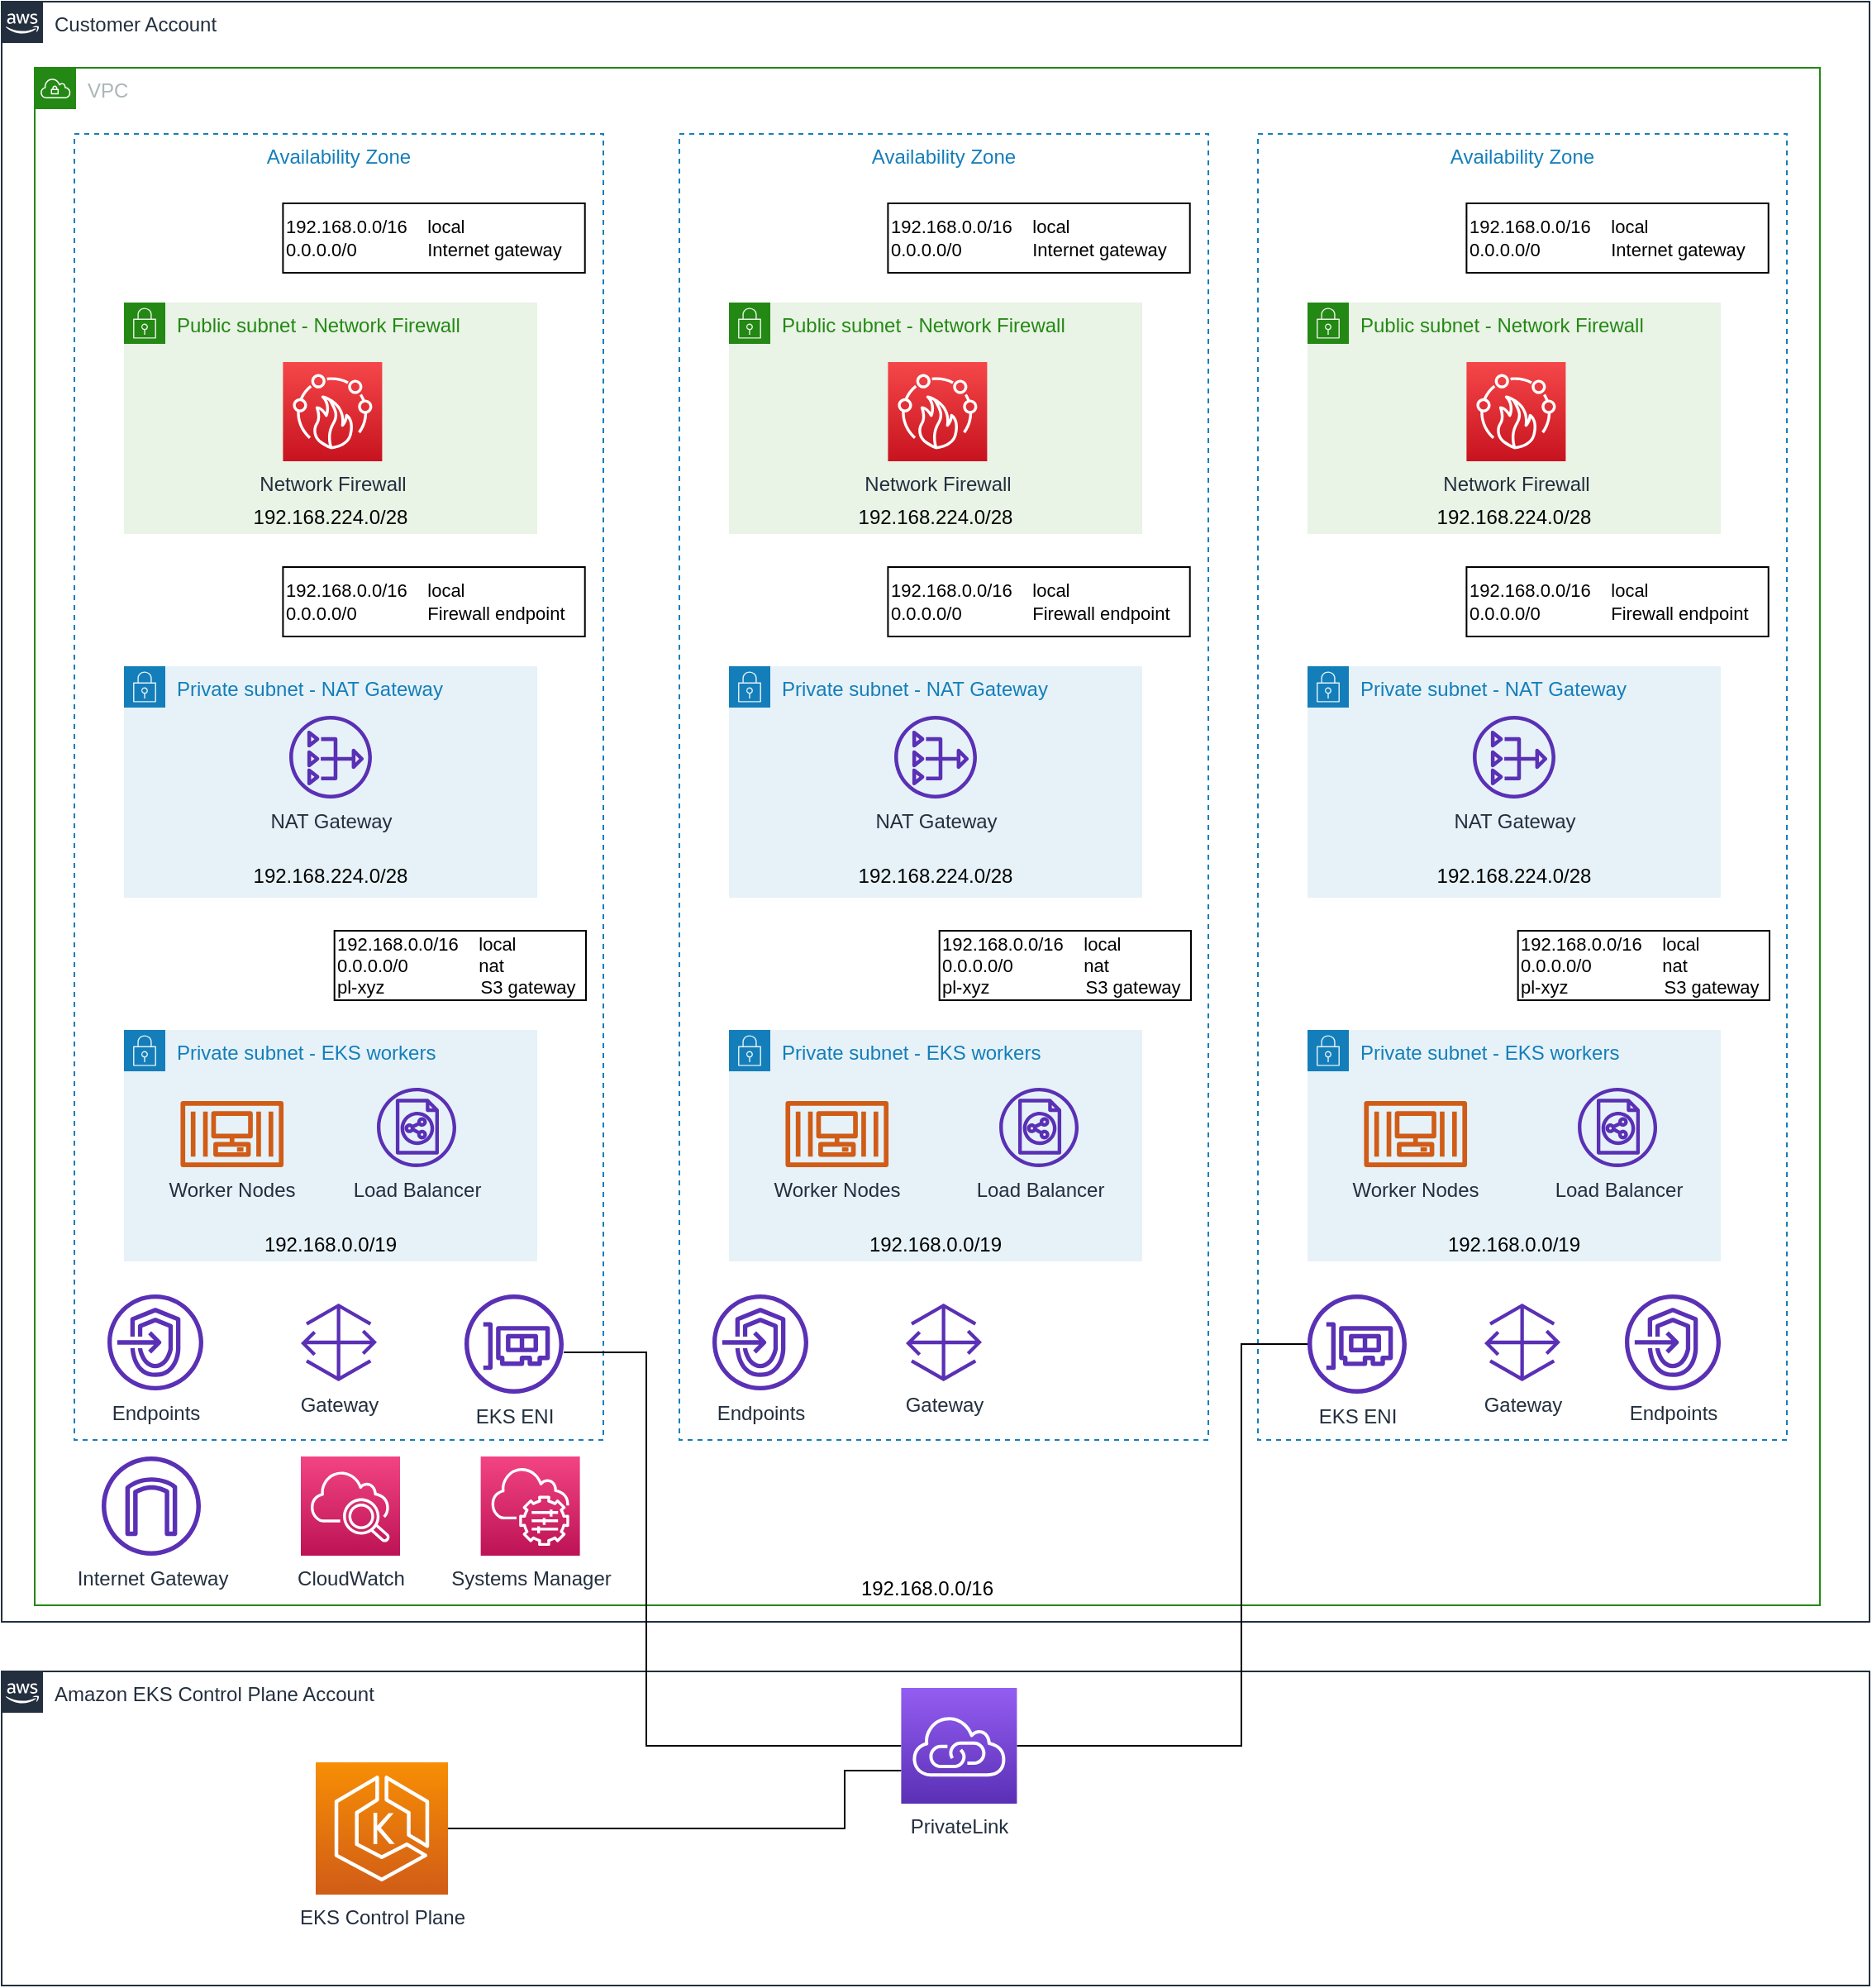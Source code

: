 <mxfile version="14.4.3" type="device"><diagram id="Ht1M8jgEwFfnCIfOTk4-" name="Page-1"><mxGraphModel dx="946" dy="1409" grid="1" gridSize="10" guides="1" tooltips="1" connect="1" arrows="1" fold="1" page="1" pageScale="1" pageWidth="1169" pageHeight="827" math="0" shadow="0"><root><mxCell id="0"/><mxCell id="1" parent="0"/><mxCell id="UEzPUAAOIrF-is8g5C7q-74" value="Customer Account" style="points=[[0,0],[0.25,0],[0.5,0],[0.75,0],[1,0],[1,0.25],[1,0.5],[1,0.75],[1,1],[0.75,1],[0.5,1],[0.25,1],[0,1],[0,0.75],[0,0.5],[0,0.25]];outlineConnect=0;gradientColor=none;html=1;whiteSpace=wrap;fontSize=12;fontStyle=0;shape=mxgraph.aws4.group;grIcon=mxgraph.aws4.group_aws_cloud_alt;strokeColor=#232F3E;fillColor=none;verticalAlign=top;align=left;spacingLeft=30;fontColor=#232F3E;dashed=0;labelBackgroundColor=#ffffff;" parent="1" vertex="1"><mxGeometry x="20" y="-280" width="1130" height="980" as="geometry"/></mxCell><mxCell id="4IRTycI_wWRvnbGvujeR-6" value="VPC" style="points=[[0,0],[0.25,0],[0.5,0],[0.75,0],[1,0],[1,0.25],[1,0.5],[1,0.75],[1,1],[0.75,1],[0.5,1],[0.25,1],[0,1],[0,0.75],[0,0.5],[0,0.25]];outlineConnect=0;gradientColor=none;html=1;whiteSpace=wrap;fontSize=12;fontStyle=0;shape=mxgraph.aws4.group;grIcon=mxgraph.aws4.group_vpc;strokeColor=#248814;fillColor=none;verticalAlign=top;align=left;spacingLeft=30;fontColor=#AAB7B8;dashed=0;" parent="1" vertex="1"><mxGeometry x="40" y="-240" width="1080" height="930" as="geometry"/></mxCell><mxCell id="4IRTycI_wWRvnbGvujeR-10" value="Availability Zone" style="fillColor=none;strokeColor=#147EBA;dashed=1;verticalAlign=top;fontStyle=0;fontColor=#147EBA;" parent="1" vertex="1"><mxGeometry x="64" y="-200" width="320" height="790" as="geometry"/></mxCell><mxCell id="4IRTycI_wWRvnbGvujeR-2" value="Amazon EKS Control Plane Account" style="points=[[0,0],[0.25,0],[0.5,0],[0.75,0],[1,0],[1,0.25],[1,0.5],[1,0.75],[1,1],[0.75,1],[0.5,1],[0.25,1],[0,1],[0,0.75],[0,0.5],[0,0.25]];outlineConnect=0;gradientColor=none;html=1;whiteSpace=wrap;fontSize=12;fontStyle=0;shape=mxgraph.aws4.group;grIcon=mxgraph.aws4.group_aws_cloud_alt;strokeColor=#232F3E;fillColor=none;verticalAlign=top;align=left;spacingLeft=30;fontColor=#232F3E;dashed=0;" parent="1" vertex="1"><mxGeometry x="20" y="730" width="1130" height="190" as="geometry"/></mxCell><mxCell id="4IRTycI_wWRvnbGvujeR-3" value="EKS Control Plane" style="points=[[0,0,0],[0.25,0,0],[0.5,0,0],[0.75,0,0],[1,0,0],[0,1,0],[0.25,1,0],[0.5,1,0],[0.75,1,0],[1,1,0],[0,0.25,0],[0,0.5,0],[0,0.75,0],[1,0.25,0],[1,0.5,0],[1,0.75,0]];outlineConnect=0;fontColor=#232F3E;gradientColor=#F78E04;gradientDirection=north;fillColor=#D05C17;strokeColor=#ffffff;dashed=0;verticalLabelPosition=bottom;verticalAlign=top;align=center;html=1;fontSize=12;fontStyle=0;aspect=fixed;shape=mxgraph.aws4.resourceIcon;resIcon=mxgraph.aws4.eks;" parent="1" vertex="1"><mxGeometry x="210" y="785" width="80" height="80" as="geometry"/></mxCell><mxCell id="4IRTycI_wWRvnbGvujeR-7" value="Private subnet - EKS workers" style="points=[[0,0],[0.25,0],[0.5,0],[0.75,0],[1,0],[1,0.25],[1,0.5],[1,0.75],[1,1],[0.75,1],[0.5,1],[0.25,1],[0,1],[0,0.75],[0,0.5],[0,0.25]];outlineConnect=0;gradientColor=none;html=1;whiteSpace=wrap;fontSize=12;fontStyle=0;shape=mxgraph.aws4.group;grIcon=mxgraph.aws4.group_security_group;grStroke=0;strokeColor=#147EBA;fillColor=#E6F2F8;verticalAlign=top;align=left;spacingLeft=30;fontColor=#147EBA;dashed=0;" parent="1" vertex="1"><mxGeometry x="94" y="342" width="250" height="140" as="geometry"/></mxCell><mxCell id="4IRTycI_wWRvnbGvujeR-18" value="Worker Nodes" style="outlineConnect=0;fontColor=#232F3E;gradientColor=none;fillColor=#D05C17;strokeColor=none;dashed=0;verticalLabelPosition=bottom;verticalAlign=top;align=center;html=1;fontSize=12;fontStyle=0;aspect=fixed;pointerEvents=1;shape=mxgraph.aws4.container_3;" parent="1" vertex="1"><mxGeometry x="128.17" y="384.98" width="62.4" height="40" as="geometry"/></mxCell><mxCell id="4IRTycI_wWRvnbGvujeR-21" value="Private subnet - NAT Gateway" style="points=[[0,0],[0.25,0],[0.5,0],[0.75,0],[1,0],[1,0.25],[1,0.5],[1,0.75],[1,1],[0.75,1],[0.5,1],[0.25,1],[0,1],[0,0.75],[0,0.5],[0,0.25]];outlineConnect=0;gradientColor=none;html=1;whiteSpace=wrap;fontSize=12;fontStyle=0;shape=mxgraph.aws4.group;grIcon=mxgraph.aws4.group_security_group;grStroke=0;strokeColor=#147EBA;fillColor=#E6F2F8;verticalAlign=top;align=left;spacingLeft=30;fontColor=#147EBA;dashed=0;" parent="1" vertex="1"><mxGeometry x="94" y="122" width="250" height="140" as="geometry"/></mxCell><mxCell id="4IRTycI_wWRvnbGvujeR-51" style="edgeStyle=orthogonalEdgeStyle;rounded=0;orthogonalLoop=1;jettySize=auto;html=1;entryX=0;entryY=0.5;entryDx=0;entryDy=0;entryPerimeter=0;endArrow=none;endFill=0;fontSize=11;" parent="1" source="4IRTycI_wWRvnbGvujeR-31" target="4IRTycI_wWRvnbGvujeR-89" edge="1"><mxGeometry relative="1" as="geometry"><Array as="points"><mxPoint x="410" y="537"/><mxPoint x="410" y="775"/></Array></mxGeometry></mxCell><mxCell id="4IRTycI_wWRvnbGvujeR-31" value="EKS ENI" style="outlineConnect=0;fontColor=#232F3E;gradientColor=none;fillColor=#5A30B5;strokeColor=none;dashed=0;verticalLabelPosition=bottom;verticalAlign=top;align=center;html=1;fontSize=12;fontStyle=0;aspect=fixed;pointerEvents=1;shape=mxgraph.aws4.elastic_network_interface;" parent="1" vertex="1"><mxGeometry x="300" y="501.99" width="60" height="60" as="geometry"/></mxCell><mxCell id="4IRTycI_wWRvnbGvujeR-32" value="Endpoints" style="outlineConnect=0;fontColor=#232F3E;gradientColor=none;fillColor=#5A30B5;strokeColor=none;dashed=0;verticalLabelPosition=bottom;verticalAlign=top;align=center;html=1;fontSize=12;fontStyle=0;aspect=fixed;pointerEvents=1;shape=mxgraph.aws4.endpoints;" parent="1" vertex="1"><mxGeometry x="84" y="502" width="58" height="58" as="geometry"/></mxCell><mxCell id="4IRTycI_wWRvnbGvujeR-33" value="NAT Gateway" style="outlineConnect=0;fontColor=#232F3E;gradientColor=none;fillColor=#5A30B5;strokeColor=none;dashed=0;verticalLabelPosition=bottom;verticalAlign=top;align=center;html=1;fontSize=12;fontStyle=0;aspect=fixed;pointerEvents=1;shape=mxgraph.aws4.nat_gateway;" parent="1" vertex="1"><mxGeometry x="194" y="152" width="50" height="50" as="geometry"/></mxCell><mxCell id="4IRTycI_wWRvnbGvujeR-34" value="Gateway" style="outlineConnect=0;fontColor=#232F3E;gradientColor=none;fillColor=#5A30B5;strokeColor=none;dashed=0;verticalLabelPosition=bottom;verticalAlign=top;align=center;html=1;fontSize=12;fontStyle=0;aspect=fixed;pointerEvents=1;shape=mxgraph.aws4.gateway;" parent="1" vertex="1"><mxGeometry x="201" y="507.39" width="46" height="47.21" as="geometry"/></mxCell><mxCell id="4IRTycI_wWRvnbGvujeR-36" value="192.168.0.0/16" style="text;html=1;strokeColor=none;fillColor=none;align=center;verticalAlign=middle;whiteSpace=wrap;rounded=0;" parent="1" vertex="1"><mxGeometry x="40" y="670" width="1080" height="20" as="geometry"/></mxCell><mxCell id="4IRTycI_wWRvnbGvujeR-37" value="192.168.0.0/19" style="text;html=1;strokeColor=none;fillColor=none;align=center;verticalAlign=middle;whiteSpace=wrap;rounded=0;" parent="1" vertex="1"><mxGeometry x="94" y="462" width="250" height="20" as="geometry"/></mxCell><mxCell id="4IRTycI_wWRvnbGvujeR-38" value="192.168.224.0/28" style="text;html=1;strokeColor=none;fillColor=none;align=center;verticalAlign=middle;whiteSpace=wrap;rounded=0;" parent="1" vertex="1"><mxGeometry x="94" y="239" width="250" height="20" as="geometry"/></mxCell><mxCell id="4IRTycI_wWRvnbGvujeR-39" value="Public subnet - Network Firewall" style="points=[[0,0],[0.25,0],[0.5,0],[0.75,0],[1,0],[1,0.25],[1,0.5],[1,0.75],[1,1],[0.75,1],[0.5,1],[0.25,1],[0,1],[0,0.75],[0,0.5],[0,0.25]];outlineConnect=0;gradientColor=none;html=1;whiteSpace=wrap;fontSize=12;fontStyle=0;shape=mxgraph.aws4.group;grIcon=mxgraph.aws4.group_security_group;grStroke=0;strokeColor=#248814;fillColor=#E9F3E6;verticalAlign=top;align=left;spacingLeft=30;fontColor=#248814;dashed=0;" parent="1" vertex="1"><mxGeometry x="94" y="-98" width="250" height="140" as="geometry"/></mxCell><mxCell id="4IRTycI_wWRvnbGvujeR-41" value="192.168.224.0/28" style="text;html=1;strokeColor=none;fillColor=none;align=center;verticalAlign=middle;whiteSpace=wrap;rounded=0;" parent="1" vertex="1"><mxGeometry x="94" y="22" width="250" height="20" as="geometry"/></mxCell><mxCell id="4IRTycI_wWRvnbGvujeR-42" value="Internet Gateway" style="outlineConnect=0;fontColor=#232F3E;gradientColor=none;fillColor=#5A30B5;strokeColor=none;dashed=0;verticalLabelPosition=bottom;verticalAlign=top;align=center;html=1;fontSize=12;fontStyle=0;aspect=fixed;pointerEvents=1;shape=mxgraph.aws4.internet_gateway;" parent="1" vertex="1"><mxGeometry x="80.5" y="600" width="60" height="60" as="geometry"/></mxCell><mxCell id="4IRTycI_wWRvnbGvujeR-43" value="CloudWatch" style="points=[[0,0,0],[0.25,0,0],[0.5,0,0],[0.75,0,0],[1,0,0],[0,1,0],[0.25,1,0],[0.5,1,0],[0.75,1,0],[1,1,0],[0,0.25,0],[0,0.5,0],[0,0.75,0],[1,0.25,0],[1,0.5,0],[1,0.75,0]];points=[[0,0,0],[0.25,0,0],[0.5,0,0],[0.75,0,0],[1,0,0],[0,1,0],[0.25,1,0],[0.5,1,0],[0.75,1,0],[1,1,0],[0,0.25,0],[0,0.5,0],[0,0.75,0],[1,0.25,0],[1,0.5,0],[1,0.75,0]];outlineConnect=0;fontColor=#232F3E;gradientColor=#F34482;gradientDirection=north;fillColor=#BC1356;strokeColor=#ffffff;dashed=0;verticalLabelPosition=bottom;verticalAlign=top;align=center;html=1;fontSize=12;fontStyle=0;aspect=fixed;shape=mxgraph.aws4.resourceIcon;resIcon=mxgraph.aws4.cloudwatch_2;" parent="1" vertex="1"><mxGeometry x="201" y="600" width="60" height="60" as="geometry"/></mxCell><mxCell id="4IRTycI_wWRvnbGvujeR-45" value="Network Firewall" style="points=[[0,0,0],[0.25,0,0],[0.5,0,0],[0.75,0,0],[1,0,0],[0,1,0],[0.25,1,0],[0.5,1,0],[0.75,1,0],[1,1,0],[0,0.25,0],[0,0.5,0],[0,0.75,0],[1,0.25,0],[1,0.5,0],[1,0.75,0]];outlineConnect=0;fontColor=#232F3E;gradientColor=#F54749;gradientDirection=north;fillColor=#C7131F;strokeColor=#ffffff;dashed=0;verticalLabelPosition=bottom;verticalAlign=top;align=center;html=1;fontSize=12;fontStyle=0;aspect=fixed;shape=mxgraph.aws4.resourceIcon;resIcon=mxgraph.aws4.firewall_manager;" parent="1" vertex="1"><mxGeometry x="190.2" y="-62" width="60" height="60" as="geometry"/></mxCell><mxCell id="4IRTycI_wWRvnbGvujeR-48" value="192.168.0.0/16&amp;nbsp; &amp;nbsp; local&lt;br style=&quot;font-size: 11px;&quot;&gt;0.0.0.0/0&amp;nbsp; &amp;nbsp; &amp;nbsp; &amp;nbsp; &amp;nbsp; &amp;nbsp; &amp;nbsp; nat&amp;nbsp;&amp;nbsp;&lt;br style=&quot;font-size: 11px;&quot;&gt;pl-xyz&amp;nbsp; &amp;nbsp; &amp;nbsp; &amp;nbsp; &amp;nbsp; &amp;nbsp; &amp;nbsp; &amp;nbsp; &amp;nbsp; &amp;nbsp;S3 gateway" style="rounded=0;whiteSpace=wrap;html=1;align=left;fontSize=11;" parent="1" vertex="1"><mxGeometry x="221.34" y="282" width="152.16" height="42" as="geometry"/></mxCell><mxCell id="4IRTycI_wWRvnbGvujeR-49" value="192.168.0.0/16&amp;nbsp; &amp;nbsp; local&lt;br style=&quot;font-size: 11px&quot;&gt;0.0.0.0/0&amp;nbsp; &amp;nbsp; &amp;nbsp; &amp;nbsp; &amp;nbsp; &amp;nbsp; &amp;nbsp; Firewall endpoint" style="rounded=0;whiteSpace=wrap;html=1;align=left;fontSize=11;" parent="1" vertex="1"><mxGeometry x="190.2" y="62" width="182.66" height="42" as="geometry"/></mxCell><mxCell id="4IRTycI_wWRvnbGvujeR-50" value="192.168.0.0/16&amp;nbsp; &amp;nbsp; local&lt;br style=&quot;font-size: 11px&quot;&gt;0.0.0.0/0&amp;nbsp; &amp;nbsp; &amp;nbsp; &amp;nbsp; &amp;nbsp; &amp;nbsp; &amp;nbsp; Internet gateway" style="rounded=0;whiteSpace=wrap;html=1;align=left;fontSize=11;" parent="1" vertex="1"><mxGeometry x="190.2" y="-158" width="182.66" height="42" as="geometry"/></mxCell><mxCell id="4IRTycI_wWRvnbGvujeR-52" value="Systems Manager" style="points=[[0,0,0],[0.25,0,0],[0.5,0,0],[0.75,0,0],[1,0,0],[0,1,0],[0.25,1,0],[0.5,1,0],[0.75,1,0],[1,1,0],[0,0.25,0],[0,0.5,0],[0,0.75,0],[1,0.25,0],[1,0.5,0],[1,0.75,0]];points=[[0,0,0],[0.25,0,0],[0.5,0,0],[0.75,0,0],[1,0,0],[0,1,0],[0.25,1,0],[0.5,1,0],[0.75,1,0],[1,1,0],[0,0.25,0],[0,0.5,0],[0,0.75,0],[1,0.25,0],[1,0.5,0],[1,0.75,0]];outlineConnect=0;fontColor=#232F3E;gradientColor=#F34482;gradientDirection=north;fillColor=#BC1356;strokeColor=#ffffff;dashed=0;verticalLabelPosition=bottom;verticalAlign=top;align=center;html=1;fontSize=12;fontStyle=0;aspect=fixed;shape=mxgraph.aws4.resourceIcon;resIcon=mxgraph.aws4.systems_manager;" parent="1" vertex="1"><mxGeometry x="309.82" y="600" width="60" height="60" as="geometry"/></mxCell><mxCell id="4IRTycI_wWRvnbGvujeR-53" value="Availability Zone" style="fillColor=none;strokeColor=#147EBA;dashed=1;verticalAlign=top;fontStyle=0;fontColor=#147EBA;" parent="1" vertex="1"><mxGeometry x="430" y="-200" width="320" height="790" as="geometry"/></mxCell><mxCell id="4IRTycI_wWRvnbGvujeR-54" value="Private subnet - EKS workers" style="points=[[0,0],[0.25,0],[0.5,0],[0.75,0],[1,0],[1,0.25],[1,0.5],[1,0.75],[1,1],[0.75,1],[0.5,1],[0.25,1],[0,1],[0,0.75],[0,0.5],[0,0.25]];outlineConnect=0;gradientColor=none;html=1;whiteSpace=wrap;fontSize=12;fontStyle=0;shape=mxgraph.aws4.group;grIcon=mxgraph.aws4.group_security_group;grStroke=0;strokeColor=#147EBA;fillColor=#E6F2F8;verticalAlign=top;align=left;spacingLeft=30;fontColor=#147EBA;dashed=0;" parent="1" vertex="1"><mxGeometry x="460" y="342" width="250" height="140" as="geometry"/></mxCell><mxCell id="4IRTycI_wWRvnbGvujeR-55" value="Worker Nodes" style="outlineConnect=0;fontColor=#232F3E;gradientColor=none;fillColor=#D05C17;strokeColor=none;dashed=0;verticalLabelPosition=bottom;verticalAlign=top;align=center;html=1;fontSize=12;fontStyle=0;aspect=fixed;pointerEvents=1;shape=mxgraph.aws4.container_3;" parent="1" vertex="1"><mxGeometry x="494.17" y="384.98" width="62.4" height="40" as="geometry"/></mxCell><mxCell id="4IRTycI_wWRvnbGvujeR-56" value="Private subnet - NAT Gateway" style="points=[[0,0],[0.25,0],[0.5,0],[0.75,0],[1,0],[1,0.25],[1,0.5],[1,0.75],[1,1],[0.75,1],[0.5,1],[0.25,1],[0,1],[0,0.75],[0,0.5],[0,0.25]];outlineConnect=0;gradientColor=none;html=1;whiteSpace=wrap;fontSize=12;fontStyle=0;shape=mxgraph.aws4.group;grIcon=mxgraph.aws4.group_security_group;grStroke=0;strokeColor=#147EBA;fillColor=#E6F2F8;verticalAlign=top;align=left;spacingLeft=30;fontColor=#147EBA;dashed=0;" parent="1" vertex="1"><mxGeometry x="460" y="122" width="250" height="140" as="geometry"/></mxCell><mxCell id="4IRTycI_wWRvnbGvujeR-58" value="Endpoints" style="outlineConnect=0;fontColor=#232F3E;gradientColor=none;fillColor=#5A30B5;strokeColor=none;dashed=0;verticalLabelPosition=bottom;verticalAlign=top;align=center;html=1;fontSize=12;fontStyle=0;aspect=fixed;pointerEvents=1;shape=mxgraph.aws4.endpoints;" parent="1" vertex="1"><mxGeometry x="450" y="502" width="58" height="58" as="geometry"/></mxCell><mxCell id="4IRTycI_wWRvnbGvujeR-59" value="NAT Gateway" style="outlineConnect=0;fontColor=#232F3E;gradientColor=none;fillColor=#5A30B5;strokeColor=none;dashed=0;verticalLabelPosition=bottom;verticalAlign=top;align=center;html=1;fontSize=12;fontStyle=0;aspect=fixed;pointerEvents=1;shape=mxgraph.aws4.nat_gateway;" parent="1" vertex="1"><mxGeometry x="560" y="152" width="50" height="50" as="geometry"/></mxCell><mxCell id="4IRTycI_wWRvnbGvujeR-60" value="Gateway" style="outlineConnect=0;fontColor=#232F3E;gradientColor=none;fillColor=#5A30B5;strokeColor=none;dashed=0;verticalLabelPosition=bottom;verticalAlign=top;align=center;html=1;fontSize=12;fontStyle=0;aspect=fixed;pointerEvents=1;shape=mxgraph.aws4.gateway;" parent="1" vertex="1"><mxGeometry x="567" y="507.39" width="46" height="47.21" as="geometry"/></mxCell><mxCell id="4IRTycI_wWRvnbGvujeR-61" value="192.168.0.0/19" style="text;html=1;strokeColor=none;fillColor=none;align=center;verticalAlign=middle;whiteSpace=wrap;rounded=0;" parent="1" vertex="1"><mxGeometry x="460" y="462" width="250" height="20" as="geometry"/></mxCell><mxCell id="4IRTycI_wWRvnbGvujeR-62" value="192.168.224.0/28" style="text;html=1;strokeColor=none;fillColor=none;align=center;verticalAlign=middle;whiteSpace=wrap;rounded=0;" parent="1" vertex="1"><mxGeometry x="460" y="239" width="250" height="20" as="geometry"/></mxCell><mxCell id="4IRTycI_wWRvnbGvujeR-63" value="Public subnet - Network Firewall" style="points=[[0,0],[0.25,0],[0.5,0],[0.75,0],[1,0],[1,0.25],[1,0.5],[1,0.75],[1,1],[0.75,1],[0.5,1],[0.25,1],[0,1],[0,0.75],[0,0.5],[0,0.25]];outlineConnect=0;gradientColor=none;html=1;whiteSpace=wrap;fontSize=12;fontStyle=0;shape=mxgraph.aws4.group;grIcon=mxgraph.aws4.group_security_group;grStroke=0;strokeColor=#248814;fillColor=#E9F3E6;verticalAlign=top;align=left;spacingLeft=30;fontColor=#248814;dashed=0;" parent="1" vertex="1"><mxGeometry x="460" y="-98" width="250" height="140" as="geometry"/></mxCell><mxCell id="4IRTycI_wWRvnbGvujeR-64" value="192.168.224.0/28" style="text;html=1;strokeColor=none;fillColor=none;align=center;verticalAlign=middle;whiteSpace=wrap;rounded=0;" parent="1" vertex="1"><mxGeometry x="460" y="22" width="250" height="20" as="geometry"/></mxCell><mxCell id="4IRTycI_wWRvnbGvujeR-65" value="Network Firewall" style="points=[[0,0,0],[0.25,0,0],[0.5,0,0],[0.75,0,0],[1,0,0],[0,1,0],[0.25,1,0],[0.5,1,0],[0.75,1,0],[1,1,0],[0,0.25,0],[0,0.5,0],[0,0.75,0],[1,0.25,0],[1,0.5,0],[1,0.75,0]];outlineConnect=0;fontColor=#232F3E;gradientColor=#F54749;gradientDirection=north;fillColor=#C7131F;strokeColor=#ffffff;dashed=0;verticalLabelPosition=bottom;verticalAlign=top;align=center;html=1;fontSize=12;fontStyle=0;aspect=fixed;shape=mxgraph.aws4.resourceIcon;resIcon=mxgraph.aws4.firewall_manager;" parent="1" vertex="1"><mxGeometry x="556.2" y="-62" width="60" height="60" as="geometry"/></mxCell><mxCell id="4IRTycI_wWRvnbGvujeR-67" value="192.168.0.0/16&amp;nbsp; &amp;nbsp; local&lt;br style=&quot;font-size: 11px;&quot;&gt;0.0.0.0/0&amp;nbsp; &amp;nbsp; &amp;nbsp; &amp;nbsp; &amp;nbsp; &amp;nbsp; &amp;nbsp; nat&amp;nbsp;&amp;nbsp;&lt;br style=&quot;font-size: 11px;&quot;&gt;pl-xyz&amp;nbsp; &amp;nbsp; &amp;nbsp; &amp;nbsp; &amp;nbsp; &amp;nbsp; &amp;nbsp; &amp;nbsp; &amp;nbsp; &amp;nbsp;S3 gateway" style="rounded=0;whiteSpace=wrap;html=1;align=left;fontSize=11;" parent="1" vertex="1"><mxGeometry x="587.34" y="282" width="152.16" height="42" as="geometry"/></mxCell><mxCell id="4IRTycI_wWRvnbGvujeR-68" value="192.168.0.0/16&amp;nbsp; &amp;nbsp; local&lt;br style=&quot;font-size: 11px&quot;&gt;0.0.0.0/0&amp;nbsp; &amp;nbsp; &amp;nbsp; &amp;nbsp; &amp;nbsp; &amp;nbsp; &amp;nbsp; Firewall endpoint" style="rounded=0;whiteSpace=wrap;html=1;align=left;fontSize=11;" parent="1" vertex="1"><mxGeometry x="556.2" y="62" width="182.66" height="42" as="geometry"/></mxCell><mxCell id="4IRTycI_wWRvnbGvujeR-69" value="192.168.0.0/16&amp;nbsp; &amp;nbsp; local&lt;br style=&quot;font-size: 11px&quot;&gt;0.0.0.0/0&amp;nbsp; &amp;nbsp; &amp;nbsp; &amp;nbsp; &amp;nbsp; &amp;nbsp; &amp;nbsp; Internet gateway" style="rounded=0;whiteSpace=wrap;html=1;align=left;fontSize=11;" parent="1" vertex="1"><mxGeometry x="556.2" y="-158" width="182.66" height="42" as="geometry"/></mxCell><mxCell id="4IRTycI_wWRvnbGvujeR-70" value="Availability Zone" style="fillColor=none;strokeColor=#147EBA;dashed=1;verticalAlign=top;fontStyle=0;fontColor=#147EBA;" parent="1" vertex="1"><mxGeometry x="780" y="-200" width="320" height="790" as="geometry"/></mxCell><mxCell id="4IRTycI_wWRvnbGvujeR-71" value="Private subnet - EKS workers" style="points=[[0,0],[0.25,0],[0.5,0],[0.75,0],[1,0],[1,0.25],[1,0.5],[1,0.75],[1,1],[0.75,1],[0.5,1],[0.25,1],[0,1],[0,0.75],[0,0.5],[0,0.25]];outlineConnect=0;gradientColor=none;html=1;whiteSpace=wrap;fontSize=12;fontStyle=0;shape=mxgraph.aws4.group;grIcon=mxgraph.aws4.group_security_group;grStroke=0;strokeColor=#147EBA;fillColor=#E6F2F8;verticalAlign=top;align=left;spacingLeft=30;fontColor=#147EBA;dashed=0;" parent="1" vertex="1"><mxGeometry x="810" y="342" width="250" height="140" as="geometry"/></mxCell><mxCell id="4IRTycI_wWRvnbGvujeR-72" value="Worker Nodes" style="outlineConnect=0;fontColor=#232F3E;gradientColor=none;fillColor=#D05C17;strokeColor=none;dashed=0;verticalLabelPosition=bottom;verticalAlign=top;align=center;html=1;fontSize=12;fontStyle=0;aspect=fixed;pointerEvents=1;shape=mxgraph.aws4.container_3;" parent="1" vertex="1"><mxGeometry x="844.17" y="384.98" width="62.4" height="40" as="geometry"/></mxCell><mxCell id="4IRTycI_wWRvnbGvujeR-73" value="Private subnet - NAT Gateway" style="points=[[0,0],[0.25,0],[0.5,0],[0.75,0],[1,0],[1,0.25],[1,0.5],[1,0.75],[1,1],[0.75,1],[0.5,1],[0.25,1],[0,1],[0,0.75],[0,0.5],[0,0.25]];outlineConnect=0;gradientColor=none;html=1;whiteSpace=wrap;fontSize=12;fontStyle=0;shape=mxgraph.aws4.group;grIcon=mxgraph.aws4.group_security_group;grStroke=0;strokeColor=#147EBA;fillColor=#E6F2F8;verticalAlign=top;align=left;spacingLeft=30;fontColor=#147EBA;dashed=0;" parent="1" vertex="1"><mxGeometry x="810" y="122" width="250" height="140" as="geometry"/></mxCell><mxCell id="4IRTycI_wWRvnbGvujeR-87" style="edgeStyle=orthogonalEdgeStyle;rounded=0;orthogonalLoop=1;jettySize=auto;html=1;entryX=1;entryY=0.5;entryDx=0;entryDy=0;entryPerimeter=0;endArrow=none;endFill=0;fontSize=11;" parent="1" source="4IRTycI_wWRvnbGvujeR-74" target="4IRTycI_wWRvnbGvujeR-89" edge="1"><mxGeometry relative="1" as="geometry"><Array as="points"><mxPoint x="770" y="532"/><mxPoint x="770" y="775"/></Array></mxGeometry></mxCell><mxCell id="4IRTycI_wWRvnbGvujeR-74" value="EKS ENI" style="outlineConnect=0;fontColor=#232F3E;gradientColor=none;fillColor=#5A30B5;strokeColor=none;dashed=0;verticalLabelPosition=bottom;verticalAlign=top;align=center;html=1;fontSize=12;fontStyle=0;aspect=fixed;pointerEvents=1;shape=mxgraph.aws4.elastic_network_interface;" parent="1" vertex="1"><mxGeometry x="810" y="502" width="60" height="60" as="geometry"/></mxCell><mxCell id="4IRTycI_wWRvnbGvujeR-75" value="Endpoints" style="outlineConnect=0;fontColor=#232F3E;gradientColor=none;fillColor=#5A30B5;strokeColor=none;dashed=0;verticalLabelPosition=bottom;verticalAlign=top;align=center;html=1;fontSize=12;fontStyle=0;aspect=fixed;pointerEvents=1;shape=mxgraph.aws4.endpoints;" parent="1" vertex="1"><mxGeometry x="1002" y="501.99" width="58" height="58" as="geometry"/></mxCell><mxCell id="4IRTycI_wWRvnbGvujeR-76" value="NAT Gateway" style="outlineConnect=0;fontColor=#232F3E;gradientColor=none;fillColor=#5A30B5;strokeColor=none;dashed=0;verticalLabelPosition=bottom;verticalAlign=top;align=center;html=1;fontSize=12;fontStyle=0;aspect=fixed;pointerEvents=1;shape=mxgraph.aws4.nat_gateway;" parent="1" vertex="1"><mxGeometry x="910" y="152" width="50" height="50" as="geometry"/></mxCell><mxCell id="4IRTycI_wWRvnbGvujeR-77" value="Gateway" style="outlineConnect=0;fontColor=#232F3E;gradientColor=none;fillColor=#5A30B5;strokeColor=none;dashed=0;verticalLabelPosition=bottom;verticalAlign=top;align=center;html=1;fontSize=12;fontStyle=0;aspect=fixed;pointerEvents=1;shape=mxgraph.aws4.gateway;" parent="1" vertex="1"><mxGeometry x="917" y="507.39" width="46" height="47.21" as="geometry"/></mxCell><mxCell id="4IRTycI_wWRvnbGvujeR-78" value="192.168.0.0/19" style="text;html=1;strokeColor=none;fillColor=none;align=center;verticalAlign=middle;whiteSpace=wrap;rounded=0;" parent="1" vertex="1"><mxGeometry x="810" y="462" width="250" height="20" as="geometry"/></mxCell><mxCell id="4IRTycI_wWRvnbGvujeR-79" value="192.168.224.0/28" style="text;html=1;strokeColor=none;fillColor=none;align=center;verticalAlign=middle;whiteSpace=wrap;rounded=0;" parent="1" vertex="1"><mxGeometry x="810" y="239" width="250" height="20" as="geometry"/></mxCell><mxCell id="4IRTycI_wWRvnbGvujeR-80" value="Public subnet - Network Firewall" style="points=[[0,0],[0.25,0],[0.5,0],[0.75,0],[1,0],[1,0.25],[1,0.5],[1,0.75],[1,1],[0.75,1],[0.5,1],[0.25,1],[0,1],[0,0.75],[0,0.5],[0,0.25]];outlineConnect=0;gradientColor=none;html=1;whiteSpace=wrap;fontSize=12;fontStyle=0;shape=mxgraph.aws4.group;grIcon=mxgraph.aws4.group_security_group;grStroke=0;strokeColor=#248814;fillColor=#E9F3E6;verticalAlign=top;align=left;spacingLeft=30;fontColor=#248814;dashed=0;" parent="1" vertex="1"><mxGeometry x="810" y="-98" width="250" height="140" as="geometry"/></mxCell><mxCell id="4IRTycI_wWRvnbGvujeR-81" value="192.168.224.0/28" style="text;html=1;strokeColor=none;fillColor=none;align=center;verticalAlign=middle;whiteSpace=wrap;rounded=0;" parent="1" vertex="1"><mxGeometry x="810" y="22" width="250" height="20" as="geometry"/></mxCell><mxCell id="4IRTycI_wWRvnbGvujeR-82" value="Network Firewall" style="points=[[0,0,0],[0.25,0,0],[0.5,0,0],[0.75,0,0],[1,0,0],[0,1,0],[0.25,1,0],[0.5,1,0],[0.75,1,0],[1,1,0],[0,0.25,0],[0,0.5,0],[0,0.75,0],[1,0.25,0],[1,0.5,0],[1,0.75,0]];outlineConnect=0;fontColor=#232F3E;gradientColor=#F54749;gradientDirection=north;fillColor=#C7131F;strokeColor=#ffffff;dashed=0;verticalLabelPosition=bottom;verticalAlign=top;align=center;html=1;fontSize=12;fontStyle=0;aspect=fixed;shape=mxgraph.aws4.resourceIcon;resIcon=mxgraph.aws4.firewall_manager;" parent="1" vertex="1"><mxGeometry x="906.2" y="-62" width="60" height="60" as="geometry"/></mxCell><mxCell id="4IRTycI_wWRvnbGvujeR-84" value="192.168.0.0/16&amp;nbsp; &amp;nbsp; local&lt;br style=&quot;font-size: 11px;&quot;&gt;0.0.0.0/0&amp;nbsp; &amp;nbsp; &amp;nbsp; &amp;nbsp; &amp;nbsp; &amp;nbsp; &amp;nbsp; nat&amp;nbsp;&amp;nbsp;&lt;br style=&quot;font-size: 11px;&quot;&gt;pl-xyz&amp;nbsp; &amp;nbsp; &amp;nbsp; &amp;nbsp; &amp;nbsp; &amp;nbsp; &amp;nbsp; &amp;nbsp; &amp;nbsp; &amp;nbsp;S3 gateway" style="rounded=0;whiteSpace=wrap;html=1;align=left;fontSize=11;" parent="1" vertex="1"><mxGeometry x="937.34" y="282" width="152.16" height="42" as="geometry"/></mxCell><mxCell id="4IRTycI_wWRvnbGvujeR-85" value="192.168.0.0/16&amp;nbsp; &amp;nbsp; local&lt;br style=&quot;font-size: 11px&quot;&gt;0.0.0.0/0&amp;nbsp; &amp;nbsp; &amp;nbsp; &amp;nbsp; &amp;nbsp; &amp;nbsp; &amp;nbsp; Firewall endpoint" style="rounded=0;whiteSpace=wrap;html=1;align=left;fontSize=11;" parent="1" vertex="1"><mxGeometry x="906.2" y="62" width="182.66" height="42" as="geometry"/></mxCell><mxCell id="4IRTycI_wWRvnbGvujeR-86" value="192.168.0.0/16&amp;nbsp; &amp;nbsp; local&lt;br style=&quot;font-size: 11px&quot;&gt;0.0.0.0/0&amp;nbsp; &amp;nbsp; &amp;nbsp; &amp;nbsp; &amp;nbsp; &amp;nbsp; &amp;nbsp; Internet gateway" style="rounded=0;whiteSpace=wrap;html=1;align=left;fontSize=11;" parent="1" vertex="1"><mxGeometry x="906.2" y="-158" width="182.66" height="42" as="geometry"/></mxCell><mxCell id="4IRTycI_wWRvnbGvujeR-90" style="edgeStyle=orthogonalEdgeStyle;rounded=0;orthogonalLoop=1;jettySize=auto;html=1;endArrow=none;endFill=0;fontSize=11;" parent="1" source="4IRTycI_wWRvnbGvujeR-89" target="4IRTycI_wWRvnbGvujeR-3" edge="1"><mxGeometry relative="1" as="geometry"><Array as="points"><mxPoint x="530" y="790"/><mxPoint x="530" y="825"/></Array></mxGeometry></mxCell><mxCell id="4IRTycI_wWRvnbGvujeR-89" value="PrivateLink" style="points=[[0,0,0],[0.25,0,0],[0.5,0,0],[0.75,0,0],[1,0,0],[0,1,0],[0.25,1,0],[0.5,1,0],[0.75,1,0],[1,1,0],[0,0.25,0],[0,0.5,0],[0,0.75,0],[1,0.25,0],[1,0.5,0],[1,0.75,0]];outlineConnect=0;fontColor=#232F3E;gradientColor=#945DF2;gradientDirection=north;fillColor=#5A30B5;strokeColor=#ffffff;dashed=0;verticalLabelPosition=bottom;verticalAlign=top;align=center;html=1;fontSize=12;fontStyle=0;aspect=fixed;shape=mxgraph.aws4.resourceIcon;resIcon=mxgraph.aws4.vpc_privatelink;" parent="1" vertex="1"><mxGeometry x="564.2" y="740" width="70" height="70" as="geometry"/></mxCell><mxCell id="7XdNPlrXh7WqRguzWF0m-1" value="Load Balancer" style="outlineConnect=0;fontColor=#232F3E;gradientColor=none;fillColor=#5A30B5;strokeColor=none;dashed=0;verticalLabelPosition=bottom;verticalAlign=top;align=center;html=1;fontSize=12;fontStyle=0;aspect=fixed;pointerEvents=1;shape=mxgraph.aws4.classic_load_balancer;" vertex="1" parent="1"><mxGeometry x="247.0" y="376.98" width="48" height="48" as="geometry"/></mxCell><mxCell id="7XdNPlrXh7WqRguzWF0m-2" value="Load Balancer" style="outlineConnect=0;fontColor=#232F3E;gradientColor=none;fillColor=#5A30B5;strokeColor=none;dashed=0;verticalLabelPosition=bottom;verticalAlign=top;align=center;html=1;fontSize=12;fontStyle=0;aspect=fixed;pointerEvents=1;shape=mxgraph.aws4.classic_load_balancer;" vertex="1" parent="1"><mxGeometry x="623.53" y="376.98" width="48" height="48" as="geometry"/></mxCell><mxCell id="7XdNPlrXh7WqRguzWF0m-3" value="Load Balancer" style="outlineConnect=0;fontColor=#232F3E;gradientColor=none;fillColor=#5A30B5;strokeColor=none;dashed=0;verticalLabelPosition=bottom;verticalAlign=top;align=center;html=1;fontSize=12;fontStyle=0;aspect=fixed;pointerEvents=1;shape=mxgraph.aws4.classic_load_balancer;" vertex="1" parent="1"><mxGeometry x="973.53" y="376.98" width="48" height="48" as="geometry"/></mxCell></root></mxGraphModel></diagram></mxfile>